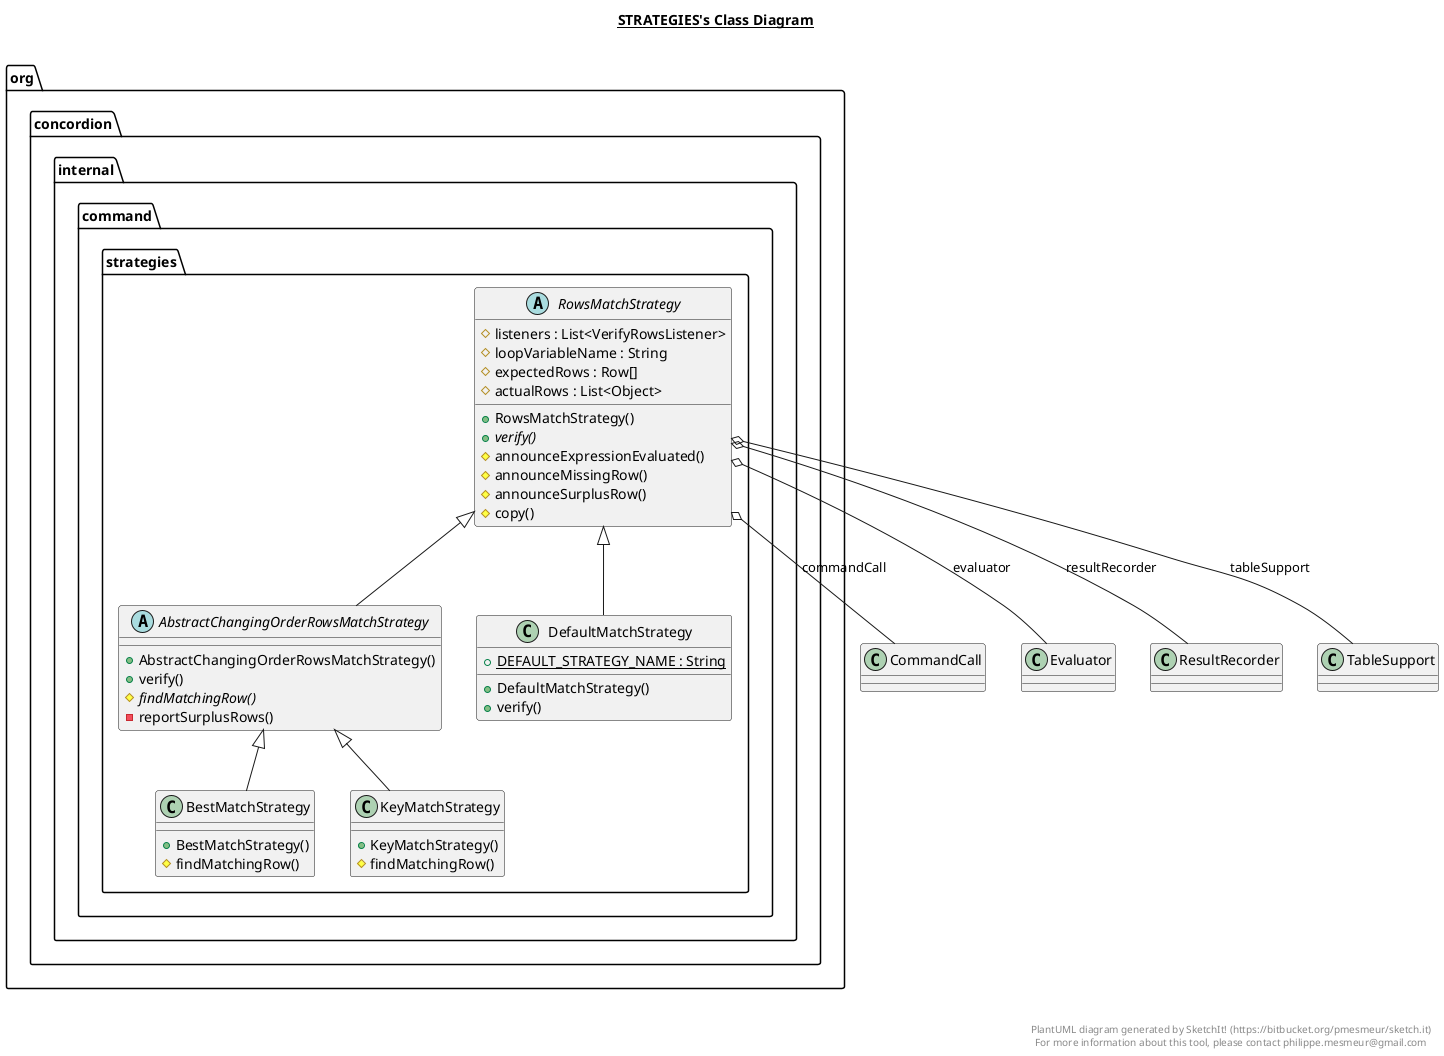 @startuml

title __STRATEGIES's Class Diagram__\n

  package org.concordion {
    package org.concordion.internal {
      package org.concordion.internal.command {
        package org.concordion.internal.command.strategies {
          abstract class AbstractChangingOrderRowsMatchStrategy {
              + AbstractChangingOrderRowsMatchStrategy()
              + verify()
              {abstract} # findMatchingRow()
              - reportSurplusRows()
          }
        }
      }
    }
  }
  

  package org.concordion {
    package org.concordion.internal {
      package org.concordion.internal.command {
        package org.concordion.internal.command.strategies {
          class BestMatchStrategy {
              + BestMatchStrategy()
              # findMatchingRow()
          }
        }
      }
    }
  }
  

  package org.concordion {
    package org.concordion.internal {
      package org.concordion.internal.command {
        package org.concordion.internal.command.strategies {
          class DefaultMatchStrategy {
              {static} + DEFAULT_STRATEGY_NAME : String
              + DefaultMatchStrategy()
              + verify()
          }
        }
      }
    }
  }
  

  package org.concordion {
    package org.concordion.internal {
      package org.concordion.internal.command {
        package org.concordion.internal.command.strategies {
          class KeyMatchStrategy {
              + KeyMatchStrategy()
              # findMatchingRow()
          }
        }
      }
    }
  }
  

  package org.concordion {
    package org.concordion.internal {
      package org.concordion.internal.command {
        package org.concordion.internal.command.strategies {
          abstract class RowsMatchStrategy {
              # listeners : List<VerifyRowsListener>
              # loopVariableName : String
              # expectedRows : Row[]
              # actualRows : List<Object>
              + RowsMatchStrategy()
              {abstract} + verify()
              # announceExpressionEvaluated()
              # announceMissingRow()
              # announceSurplusRow()
              # copy()
          }
        }
      }
    }
  }
  

  AbstractChangingOrderRowsMatchStrategy -up-|> RowsMatchStrategy
  BestMatchStrategy -up-|> AbstractChangingOrderRowsMatchStrategy
  DefaultMatchStrategy -up-|> RowsMatchStrategy
  KeyMatchStrategy -up-|> AbstractChangingOrderRowsMatchStrategy
  RowsMatchStrategy o-- CommandCall : commandCall
  RowsMatchStrategy o-- Evaluator : evaluator
  RowsMatchStrategy o-- ResultRecorder : resultRecorder
  RowsMatchStrategy o-- TableSupport : tableSupport


right footer


PlantUML diagram generated by SketchIt! (https://bitbucket.org/pmesmeur/sketch.it)
For more information about this tool, please contact philippe.mesmeur@gmail.com
endfooter

@enduml

